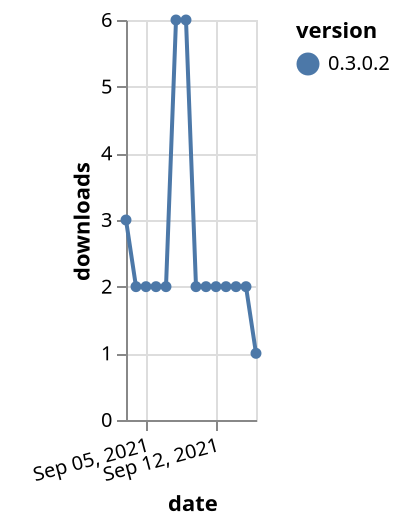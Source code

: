{"$schema": "https://vega.github.io/schema/vega-lite/v5.json", "description": "A simple bar chart with embedded data.", "data": {"values": [{"date": "2021-09-03", "total": 4263, "delta": 3, "version": "0.3.0.2"}, {"date": "2021-09-04", "total": 4265, "delta": 2, "version": "0.3.0.2"}, {"date": "2021-09-05", "total": 4267, "delta": 2, "version": "0.3.0.2"}, {"date": "2021-09-06", "total": 4269, "delta": 2, "version": "0.3.0.2"}, {"date": "2021-09-07", "total": 4271, "delta": 2, "version": "0.3.0.2"}, {"date": "2021-09-08", "total": 4277, "delta": 6, "version": "0.3.0.2"}, {"date": "2021-09-09", "total": 4283, "delta": 6, "version": "0.3.0.2"}, {"date": "2021-09-10", "total": 4285, "delta": 2, "version": "0.3.0.2"}, {"date": "2021-09-11", "total": 4287, "delta": 2, "version": "0.3.0.2"}, {"date": "2021-09-12", "total": 4289, "delta": 2, "version": "0.3.0.2"}, {"date": "2021-09-13", "total": 4291, "delta": 2, "version": "0.3.0.2"}, {"date": "2021-09-14", "total": 4293, "delta": 2, "version": "0.3.0.2"}, {"date": "2021-09-15", "total": 4295, "delta": 2, "version": "0.3.0.2"}, {"date": "2021-09-16", "total": 4296, "delta": 1, "version": "0.3.0.2"}]}, "width": "container", "mark": {"type": "line", "point": {"filled": true}}, "encoding": {"x": {"field": "date", "type": "temporal", "timeUnit": "yearmonthdate", "title": "date", "axis": {"labelAngle": -15}}, "y": {"field": "delta", "type": "quantitative", "title": "downloads"}, "color": {"field": "version", "type": "nominal"}, "tooltip": {"field": "delta"}}}